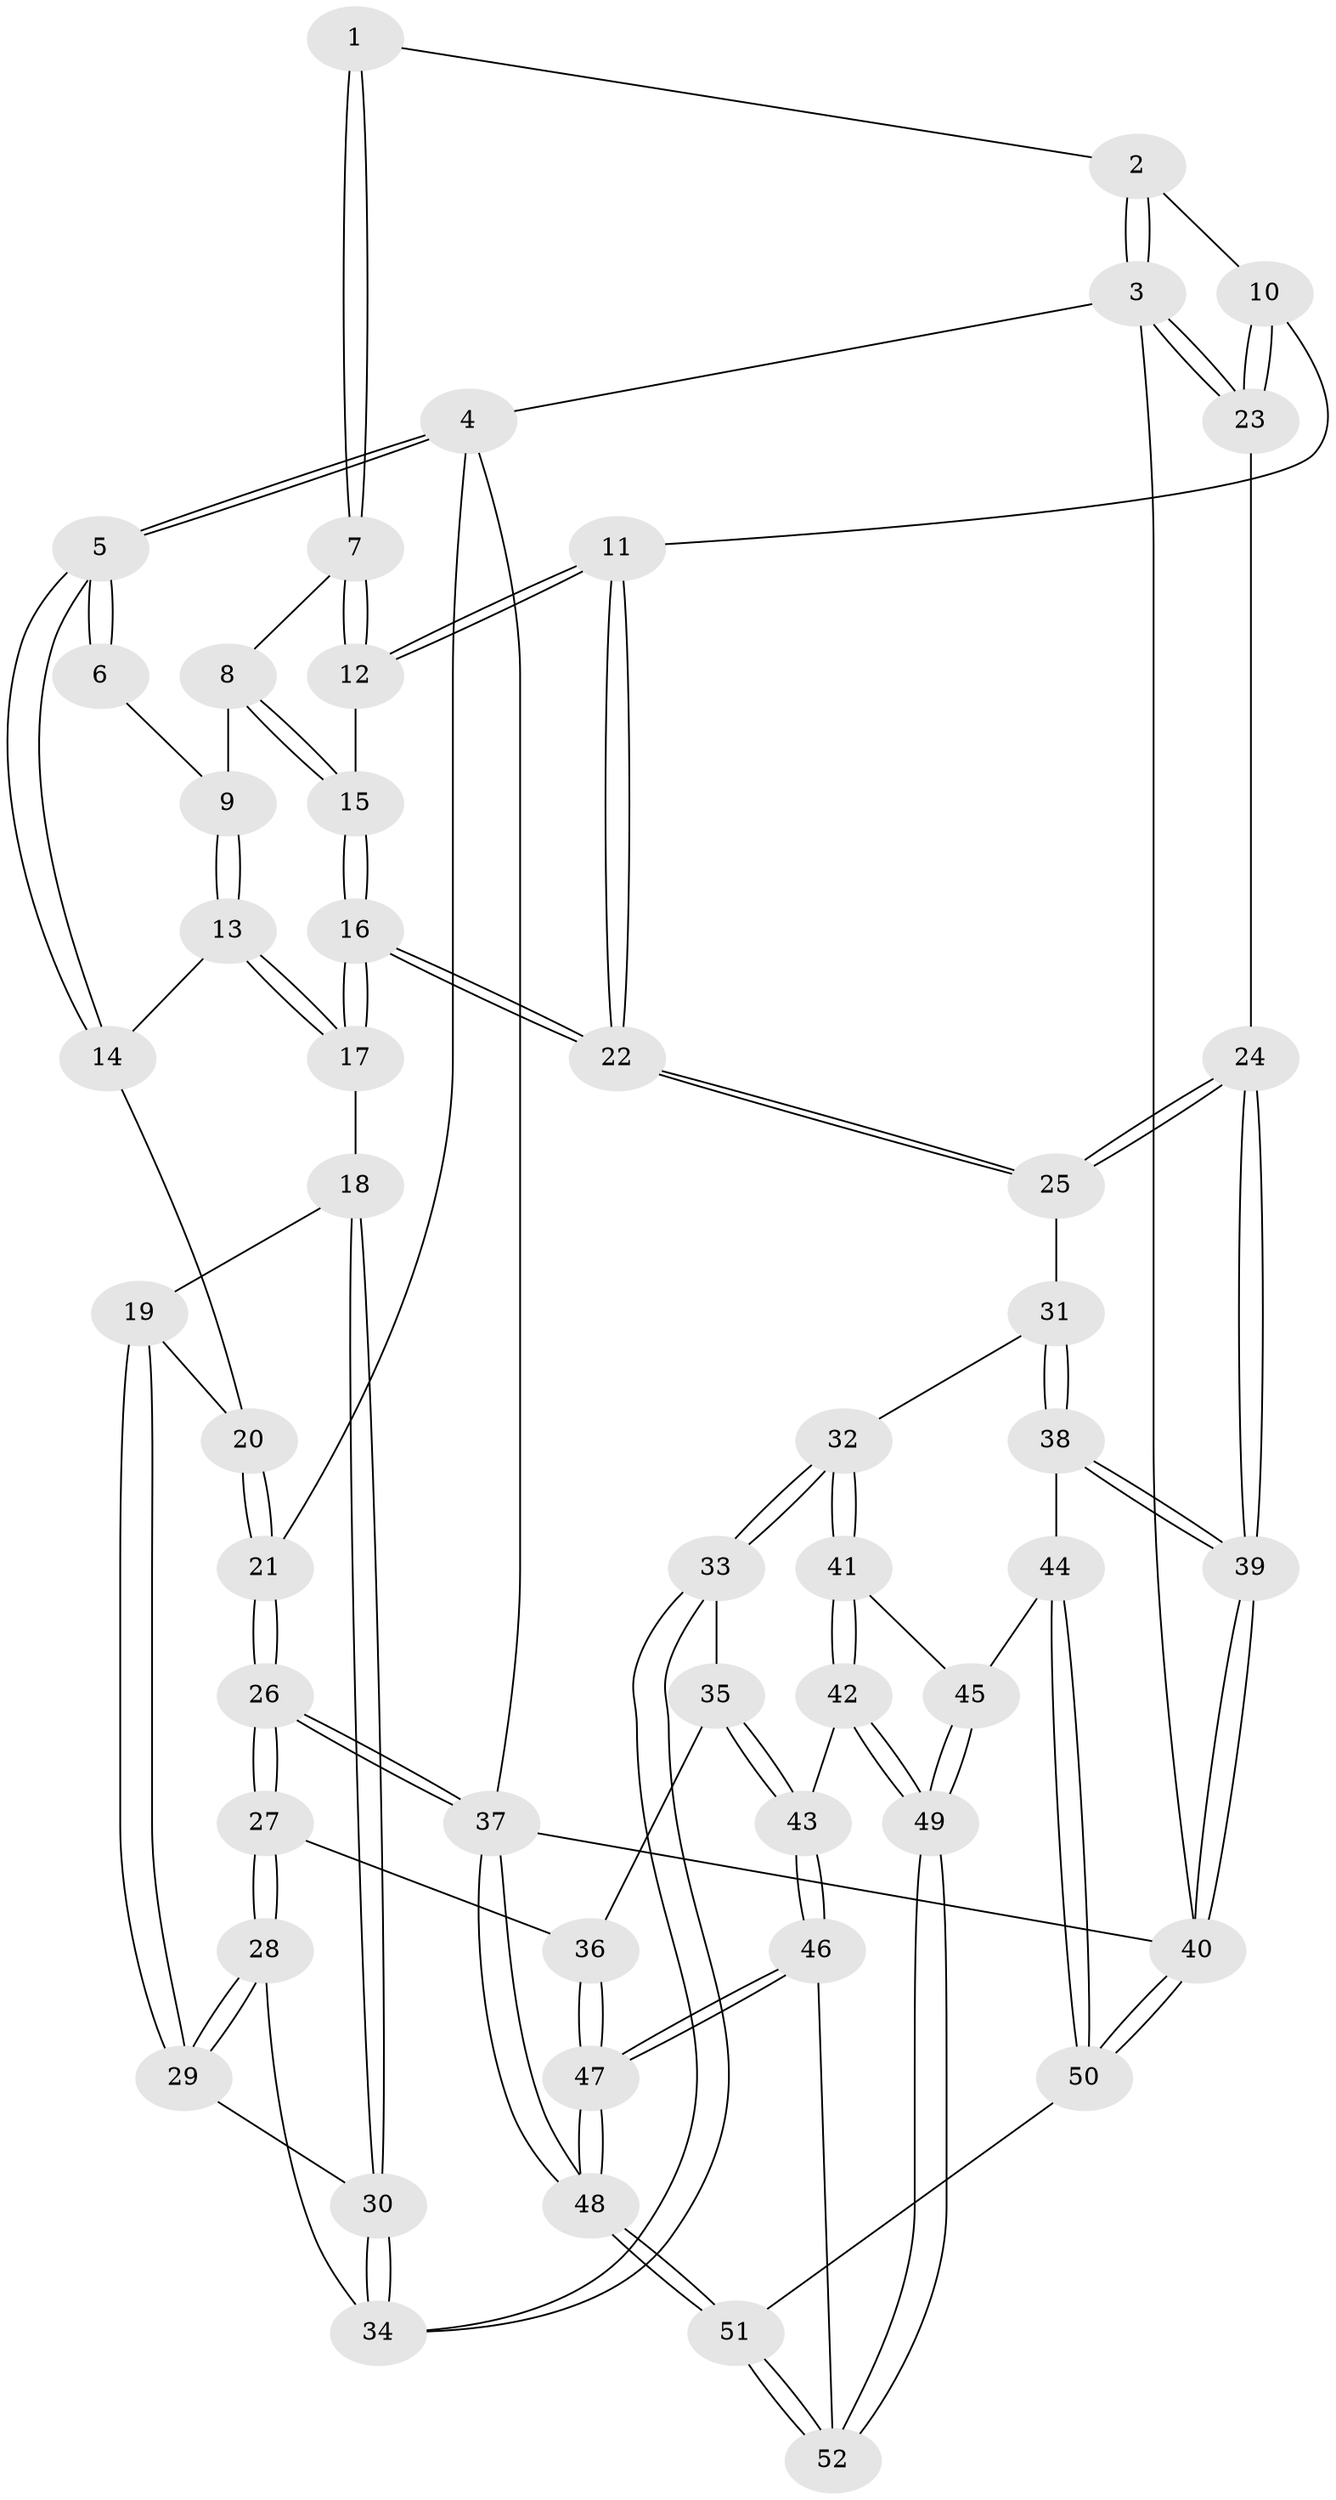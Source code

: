 // coarse degree distribution, {4: 0.3548387096774194, 5: 0.45161290322580644, 6: 0.06451612903225806, 3: 0.0967741935483871, 7: 0.03225806451612903}
// Generated by graph-tools (version 1.1) at 2025/24/03/03/25 07:24:34]
// undirected, 52 vertices, 127 edges
graph export_dot {
graph [start="1"]
  node [color=gray90,style=filled];
  1 [pos="+0.7643005999147138+0"];
  2 [pos="+0.8782025124517978+0"];
  3 [pos="+1+0"];
  4 [pos="+0+0"];
  5 [pos="+0+0"];
  6 [pos="+0.2526436253759434+0"];
  7 [pos="+0.5594693295800447+0.11259373604283919"];
  8 [pos="+0.34211253639973055+0.15307734127131017"];
  9 [pos="+0.3021684706281352+0.13079206642931857"];
  10 [pos="+0.6488172804623755+0.3050925431584926"];
  11 [pos="+0.5986238516678101+0.2829082896033335"];
  12 [pos="+0.5981061471889323+0.2821909990306801"];
  13 [pos="+0.19339869326855558+0.23809435541342341"];
  14 [pos="+0.17783126721927817+0.2424229724936596"];
  15 [pos="+0.3933312824763487+0.24053249263139714"];
  16 [pos="+0.38784259513716246+0.407855997986522"];
  17 [pos="+0.2973434865049378+0.39958514510986687"];
  18 [pos="+0.275522736456205+0.41745945594917516"];
  19 [pos="+0.12897733441954118+0.38673691770274077"];
  20 [pos="+0.134011233136735+0.2823966454149542"];
  21 [pos="+0+0.3052001972529336"];
  22 [pos="+0.42261756747123136+0.43853497458671203"];
  23 [pos="+0.7976685856210889+0.4164583640725006"];
  24 [pos="+0.7937056912068011+0.4363343643754972"];
  25 [pos="+0.4290049333576696+0.4578960870643407"];
  26 [pos="+0+0.569909258627064"];
  27 [pos="+0+0.5684770805989275"];
  28 [pos="+0.06994166117540947+0.4870591351534609"];
  29 [pos="+0.10177148427833657+0.45682642153367303"];
  30 [pos="+0.2396922991001287+0.47001848514605726"];
  31 [pos="+0.43123481986863776+0.526187469285836"];
  32 [pos="+0.3362593539349958+0.6396381667583078"];
  33 [pos="+0.27768219594970733+0.6313694984509234"];
  34 [pos="+0.2470230433520858+0.5589496648815783"];
  35 [pos="+0.19609198633225827+0.6679792933643652"];
  36 [pos="+0.15982102209307114+0.6714556869041931"];
  37 [pos="+0+1"];
  38 [pos="+0.7134969131573182+0.6607612874807428"];
  39 [pos="+0.7860446884934172+0.6465013357097308"];
  40 [pos="+1+1"];
  41 [pos="+0.3876701310024719+0.7378269277111643"];
  42 [pos="+0.279839398792737+0.8347017805562266"];
  43 [pos="+0.24299765810375543+0.8451000773146611"];
  44 [pos="+0.539287518952685+0.7786350311959702"];
  45 [pos="+0.4438399952916833+0.7747625894574136"];
  46 [pos="+0.1999919707135935+0.8864595684519174"];
  47 [pos="+0.08097050652108993+0.9441630022429504"];
  48 [pos="+0+1"];
  49 [pos="+0.386574991752774+0.9507504390742447"];
  50 [pos="+0.6003873250487638+1"];
  51 [pos="+0.43745654818887536+1"];
  52 [pos="+0.3866675330003265+0.9815850328855902"];
  1 -- 2;
  1 -- 7;
  1 -- 7;
  2 -- 3;
  2 -- 3;
  2 -- 10;
  3 -- 4;
  3 -- 23;
  3 -- 23;
  3 -- 40;
  4 -- 5;
  4 -- 5;
  4 -- 21;
  4 -- 37;
  5 -- 6;
  5 -- 6;
  5 -- 14;
  5 -- 14;
  6 -- 9;
  7 -- 8;
  7 -- 12;
  7 -- 12;
  8 -- 9;
  8 -- 15;
  8 -- 15;
  9 -- 13;
  9 -- 13;
  10 -- 11;
  10 -- 23;
  10 -- 23;
  11 -- 12;
  11 -- 12;
  11 -- 22;
  11 -- 22;
  12 -- 15;
  13 -- 14;
  13 -- 17;
  13 -- 17;
  14 -- 20;
  15 -- 16;
  15 -- 16;
  16 -- 17;
  16 -- 17;
  16 -- 22;
  16 -- 22;
  17 -- 18;
  18 -- 19;
  18 -- 30;
  18 -- 30;
  19 -- 20;
  19 -- 29;
  19 -- 29;
  20 -- 21;
  20 -- 21;
  21 -- 26;
  21 -- 26;
  22 -- 25;
  22 -- 25;
  23 -- 24;
  24 -- 25;
  24 -- 25;
  24 -- 39;
  24 -- 39;
  25 -- 31;
  26 -- 27;
  26 -- 27;
  26 -- 37;
  26 -- 37;
  27 -- 28;
  27 -- 28;
  27 -- 36;
  28 -- 29;
  28 -- 29;
  28 -- 34;
  29 -- 30;
  30 -- 34;
  30 -- 34;
  31 -- 32;
  31 -- 38;
  31 -- 38;
  32 -- 33;
  32 -- 33;
  32 -- 41;
  32 -- 41;
  33 -- 34;
  33 -- 34;
  33 -- 35;
  35 -- 36;
  35 -- 43;
  35 -- 43;
  36 -- 47;
  36 -- 47;
  37 -- 48;
  37 -- 48;
  37 -- 40;
  38 -- 39;
  38 -- 39;
  38 -- 44;
  39 -- 40;
  39 -- 40;
  40 -- 50;
  40 -- 50;
  41 -- 42;
  41 -- 42;
  41 -- 45;
  42 -- 43;
  42 -- 49;
  42 -- 49;
  43 -- 46;
  43 -- 46;
  44 -- 45;
  44 -- 50;
  44 -- 50;
  45 -- 49;
  45 -- 49;
  46 -- 47;
  46 -- 47;
  46 -- 52;
  47 -- 48;
  47 -- 48;
  48 -- 51;
  48 -- 51;
  49 -- 52;
  49 -- 52;
  50 -- 51;
  51 -- 52;
  51 -- 52;
}

